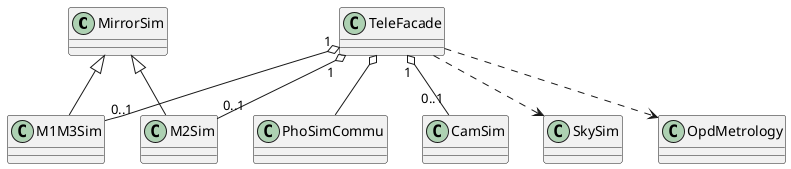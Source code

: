@startuml
MirrorSim <|-- M1M3Sim
MirrorSim <|-- M2Sim
TeleFacade ..> SkySim
TeleFacade ..> OpdMetrology
TeleFacade o-- PhoSimCommu
TeleFacade "1" o-- "0..1" CamSim 
TeleFacade "1" o-- "0..1" M1M3Sim
TeleFacade "1" o-- "0..1" M2Sim
@enduml
